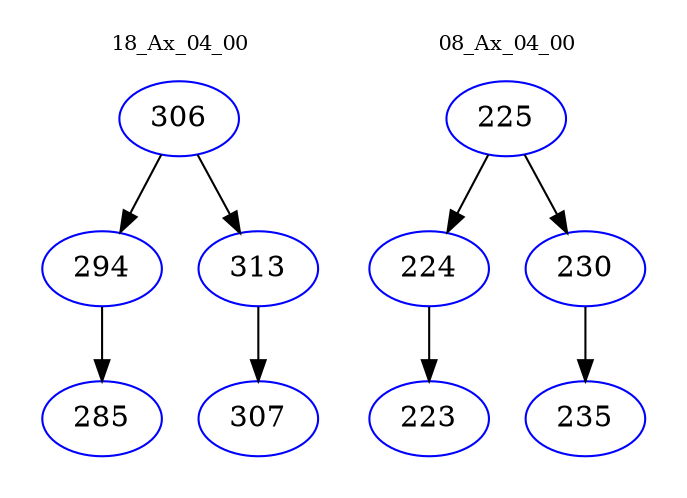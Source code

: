 digraph{
subgraph cluster_0 {
color = white
label = "18_Ax_04_00";
fontsize=10;
T0_306 [label="306", color="blue"]
T0_306 -> T0_294 [color="black"]
T0_294 [label="294", color="blue"]
T0_294 -> T0_285 [color="black"]
T0_285 [label="285", color="blue"]
T0_306 -> T0_313 [color="black"]
T0_313 [label="313", color="blue"]
T0_313 -> T0_307 [color="black"]
T0_307 [label="307", color="blue"]
}
subgraph cluster_1 {
color = white
label = "08_Ax_04_00";
fontsize=10;
T1_225 [label="225", color="blue"]
T1_225 -> T1_224 [color="black"]
T1_224 [label="224", color="blue"]
T1_224 -> T1_223 [color="black"]
T1_223 [label="223", color="blue"]
T1_225 -> T1_230 [color="black"]
T1_230 [label="230", color="blue"]
T1_230 -> T1_235 [color="black"]
T1_235 [label="235", color="blue"]
}
}
